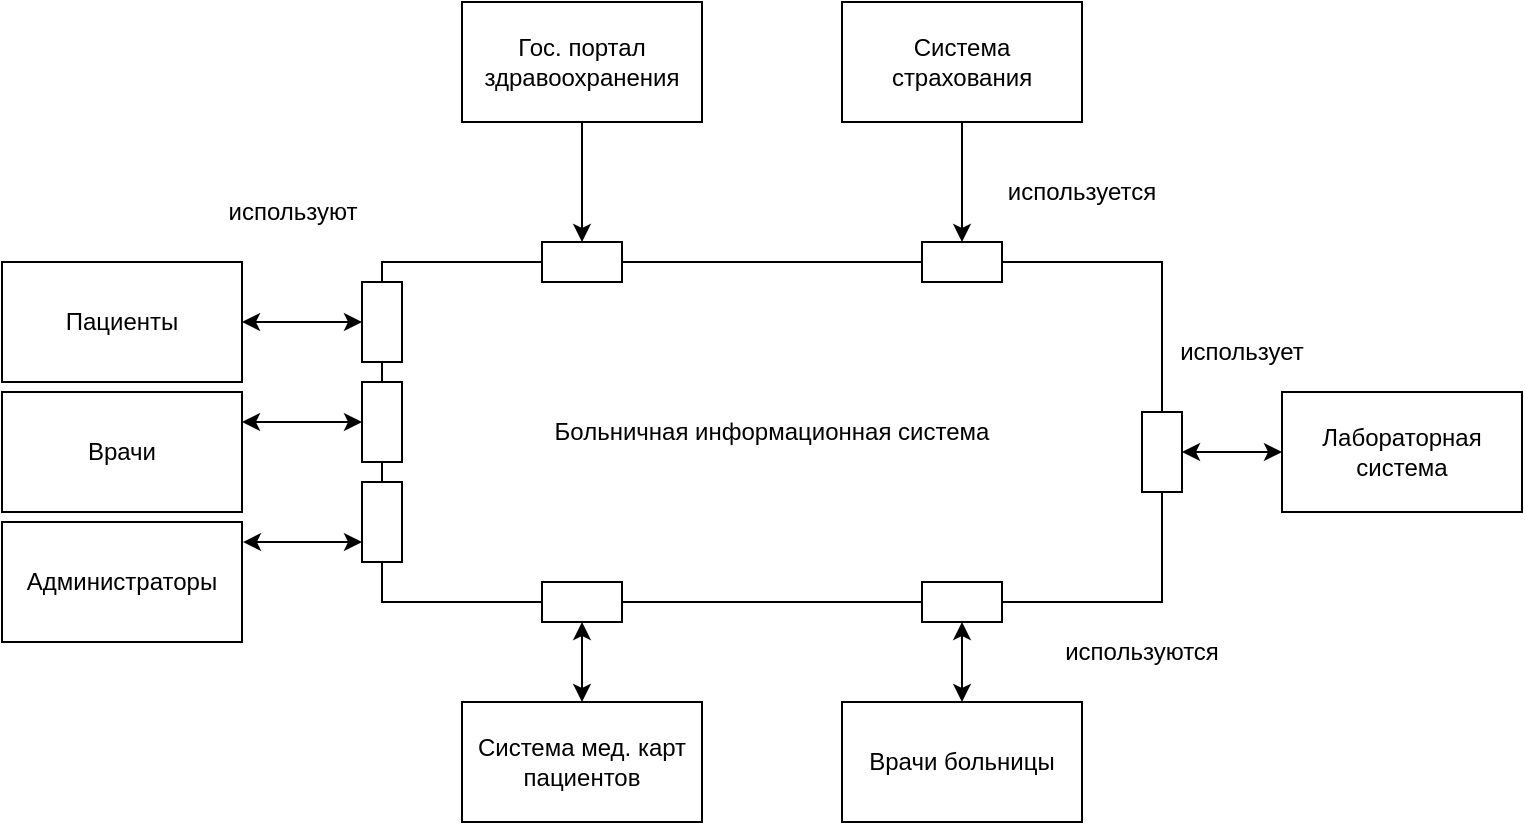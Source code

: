 <mxfile version="25.0.3">
  <diagram name="Страница — 1" id="-x261Chhzh3wCLE4SB4g">
    <mxGraphModel dx="988" dy="503" grid="1" gridSize="10" guides="1" tooltips="1" connect="1" arrows="1" fold="1" page="1" pageScale="1" pageWidth="827" pageHeight="1169" math="0" shadow="0">
      <root>
        <mxCell id="0" />
        <mxCell id="1" parent="0" />
        <mxCell id="SIyFp3DU9vVyMxdhrptE-1" value="Больничная информационная система" style="rounded=0;whiteSpace=wrap;html=1;" vertex="1" parent="1">
          <mxGeometry x="240" y="220" width="390" height="170" as="geometry" />
        </mxCell>
        <mxCell id="SIyFp3DU9vVyMxdhrptE-2" value="Гос. портал&lt;div&gt;здравоохранения&lt;/div&gt;" style="rounded=0;whiteSpace=wrap;html=1;" vertex="1" parent="1">
          <mxGeometry x="280" y="90" width="120" height="60" as="geometry" />
        </mxCell>
        <mxCell id="SIyFp3DU9vVyMxdhrptE-3" value="Система страхования" style="rounded=0;whiteSpace=wrap;html=1;" vertex="1" parent="1">
          <mxGeometry x="470" y="90" width="120" height="60" as="geometry" />
        </mxCell>
        <mxCell id="SIyFp3DU9vVyMxdhrptE-5" value="Лабораторная система" style="rounded=0;whiteSpace=wrap;html=1;" vertex="1" parent="1">
          <mxGeometry x="690" y="285" width="120" height="60" as="geometry" />
        </mxCell>
        <mxCell id="SIyFp3DU9vVyMxdhrptE-6" value="Пациенты" style="rounded=0;whiteSpace=wrap;html=1;" vertex="1" parent="1">
          <mxGeometry x="50" y="220" width="120" height="60" as="geometry" />
        </mxCell>
        <mxCell id="SIyFp3DU9vVyMxdhrptE-7" value="Врачи" style="rounded=0;whiteSpace=wrap;html=1;" vertex="1" parent="1">
          <mxGeometry x="50" y="285" width="120" height="60" as="geometry" />
        </mxCell>
        <mxCell id="SIyFp3DU9vVyMxdhrptE-8" value="Система мед. карт&lt;div&gt;пациентов&lt;/div&gt;" style="rounded=0;whiteSpace=wrap;html=1;" vertex="1" parent="1">
          <mxGeometry x="280" y="440" width="120" height="60" as="geometry" />
        </mxCell>
        <mxCell id="SIyFp3DU9vVyMxdhrptE-9" value="Врачи больницы" style="rounded=0;whiteSpace=wrap;html=1;" vertex="1" parent="1">
          <mxGeometry x="470" y="440" width="120" height="60" as="geometry" />
        </mxCell>
        <mxCell id="SIyFp3DU9vVyMxdhrptE-10" value="Администраторы" style="rounded=0;whiteSpace=wrap;html=1;" vertex="1" parent="1">
          <mxGeometry x="50" y="350" width="120" height="60" as="geometry" />
        </mxCell>
        <mxCell id="SIyFp3DU9vVyMxdhrptE-12" value="" style="endArrow=classic;startArrow=classic;html=1;rounded=0;exitX=1;exitY=0.5;exitDx=0;exitDy=0;entryX=0;entryY=0.5;entryDx=0;entryDy=0;" edge="1" parent="1" source="SIyFp3DU9vVyMxdhrptE-6" target="SIyFp3DU9vVyMxdhrptE-13">
          <mxGeometry width="50" height="50" relative="1" as="geometry">
            <mxPoint x="390" y="340" as="sourcePoint" />
            <mxPoint x="220" y="260" as="targetPoint" />
          </mxGeometry>
        </mxCell>
        <mxCell id="SIyFp3DU9vVyMxdhrptE-13" value="" style="rounded=0;whiteSpace=wrap;html=1;" vertex="1" parent="1">
          <mxGeometry x="230" y="230" width="20" height="40" as="geometry" />
        </mxCell>
        <mxCell id="SIyFp3DU9vVyMxdhrptE-14" value="" style="rounded=0;whiteSpace=wrap;html=1;" vertex="1" parent="1">
          <mxGeometry x="230" y="280" width="20" height="40" as="geometry" />
        </mxCell>
        <mxCell id="SIyFp3DU9vVyMxdhrptE-15" value="" style="rounded=0;whiteSpace=wrap;html=1;" vertex="1" parent="1">
          <mxGeometry x="230" y="330" width="20" height="40" as="geometry" />
        </mxCell>
        <mxCell id="SIyFp3DU9vVyMxdhrptE-16" value="" style="endArrow=classic;startArrow=classic;html=1;rounded=0;exitX=1;exitY=0.25;exitDx=0;exitDy=0;entryX=0;entryY=0.5;entryDx=0;entryDy=0;" edge="1" parent="1" source="SIyFp3DU9vVyMxdhrptE-7" target="SIyFp3DU9vVyMxdhrptE-14">
          <mxGeometry width="50" height="50" relative="1" as="geometry">
            <mxPoint x="270" y="340" as="sourcePoint" />
            <mxPoint x="320" y="290" as="targetPoint" />
          </mxGeometry>
        </mxCell>
        <mxCell id="SIyFp3DU9vVyMxdhrptE-17" value="" style="endArrow=classic;startArrow=classic;html=1;rounded=0;exitX=1.004;exitY=0.167;exitDx=0;exitDy=0;entryX=0;entryY=0.75;entryDx=0;entryDy=0;exitPerimeter=0;" edge="1" parent="1" source="SIyFp3DU9vVyMxdhrptE-10" target="SIyFp3DU9vVyMxdhrptE-15">
          <mxGeometry width="50" height="50" relative="1" as="geometry">
            <mxPoint x="270" y="340" as="sourcePoint" />
            <mxPoint x="320" y="290" as="targetPoint" />
          </mxGeometry>
        </mxCell>
        <mxCell id="SIyFp3DU9vVyMxdhrptE-18" value="" style="rounded=0;whiteSpace=wrap;html=1;" vertex="1" parent="1">
          <mxGeometry x="620" y="295" width="20" height="40" as="geometry" />
        </mxCell>
        <mxCell id="SIyFp3DU9vVyMxdhrptE-19" value="" style="endArrow=classic;startArrow=classic;html=1;rounded=0;exitX=1;exitY=0.5;exitDx=0;exitDy=0;entryX=0;entryY=0.5;entryDx=0;entryDy=0;" edge="1" parent="1" source="SIyFp3DU9vVyMxdhrptE-18" target="SIyFp3DU9vVyMxdhrptE-5">
          <mxGeometry width="50" height="50" relative="1" as="geometry">
            <mxPoint x="450" y="250" as="sourcePoint" />
            <mxPoint x="500" y="200" as="targetPoint" />
          </mxGeometry>
        </mxCell>
        <mxCell id="SIyFp3DU9vVyMxdhrptE-20" value="" style="rounded=0;whiteSpace=wrap;html=1;rotation=90;" vertex="1" parent="1">
          <mxGeometry x="330" y="200" width="20" height="40" as="geometry" />
        </mxCell>
        <mxCell id="SIyFp3DU9vVyMxdhrptE-21" value="" style="rounded=0;whiteSpace=wrap;html=1;rotation=90;" vertex="1" parent="1">
          <mxGeometry x="520" y="200" width="20" height="40" as="geometry" />
        </mxCell>
        <mxCell id="SIyFp3DU9vVyMxdhrptE-24" value="" style="rounded=0;whiteSpace=wrap;html=1;rotation=90;" vertex="1" parent="1">
          <mxGeometry x="330" y="370" width="20" height="40" as="geometry" />
        </mxCell>
        <mxCell id="SIyFp3DU9vVyMxdhrptE-25" value="" style="rounded=0;whiteSpace=wrap;html=1;rotation=90;" vertex="1" parent="1">
          <mxGeometry x="520" y="370" width="20" height="40" as="geometry" />
        </mxCell>
        <mxCell id="SIyFp3DU9vVyMxdhrptE-26" value="" style="endArrow=classic;startArrow=classic;html=1;rounded=0;exitX=0.5;exitY=0;exitDx=0;exitDy=0;entryX=1;entryY=0.5;entryDx=0;entryDy=0;" edge="1" parent="1" source="SIyFp3DU9vVyMxdhrptE-8" target="SIyFp3DU9vVyMxdhrptE-24">
          <mxGeometry width="50" height="50" relative="1" as="geometry">
            <mxPoint x="450" y="390" as="sourcePoint" />
            <mxPoint x="500" y="340" as="targetPoint" />
          </mxGeometry>
        </mxCell>
        <mxCell id="SIyFp3DU9vVyMxdhrptE-27" value="" style="endArrow=classic;startArrow=classic;html=1;rounded=0;exitX=0.5;exitY=0;exitDx=0;exitDy=0;entryX=1;entryY=0.5;entryDx=0;entryDy=0;" edge="1" parent="1" source="SIyFp3DU9vVyMxdhrptE-9" target="SIyFp3DU9vVyMxdhrptE-25">
          <mxGeometry width="50" height="50" relative="1" as="geometry">
            <mxPoint x="450" y="390" as="sourcePoint" />
            <mxPoint x="500" y="340" as="targetPoint" />
          </mxGeometry>
        </mxCell>
        <mxCell id="SIyFp3DU9vVyMxdhrptE-28" value="используют" style="text;html=1;align=center;verticalAlign=middle;resizable=0;points=[];autosize=1;strokeColor=none;fillColor=none;" vertex="1" parent="1">
          <mxGeometry x="150" y="180" width="90" height="30" as="geometry" />
        </mxCell>
        <mxCell id="SIyFp3DU9vVyMxdhrptE-29" value="использует" style="text;html=1;align=center;verticalAlign=middle;whiteSpace=wrap;rounded=0;" vertex="1" parent="1">
          <mxGeometry x="640" y="250" width="60" height="30" as="geometry" />
        </mxCell>
        <mxCell id="SIyFp3DU9vVyMxdhrptE-30" value="используются" style="text;html=1;align=center;verticalAlign=middle;whiteSpace=wrap;rounded=0;" vertex="1" parent="1">
          <mxGeometry x="590" y="400" width="60" height="30" as="geometry" />
        </mxCell>
        <mxCell id="SIyFp3DU9vVyMxdhrptE-31" value="используется" style="text;html=1;align=center;verticalAlign=middle;whiteSpace=wrap;rounded=0;" vertex="1" parent="1">
          <mxGeometry x="560" y="170" width="60" height="30" as="geometry" />
        </mxCell>
        <mxCell id="SIyFp3DU9vVyMxdhrptE-34" value="" style="endArrow=classic;html=1;rounded=0;exitX=0.5;exitY=1;exitDx=0;exitDy=0;entryX=0;entryY=0.5;entryDx=0;entryDy=0;" edge="1" parent="1" source="SIyFp3DU9vVyMxdhrptE-2" target="SIyFp3DU9vVyMxdhrptE-20">
          <mxGeometry width="50" height="50" relative="1" as="geometry">
            <mxPoint x="460" y="340" as="sourcePoint" />
            <mxPoint x="510" y="290" as="targetPoint" />
          </mxGeometry>
        </mxCell>
        <mxCell id="SIyFp3DU9vVyMxdhrptE-35" value="" style="endArrow=classic;html=1;rounded=0;exitX=0.5;exitY=1;exitDx=0;exitDy=0;entryX=0;entryY=0.5;entryDx=0;entryDy=0;" edge="1" parent="1" source="SIyFp3DU9vVyMxdhrptE-3" target="SIyFp3DU9vVyMxdhrptE-21">
          <mxGeometry width="50" height="50" relative="1" as="geometry">
            <mxPoint x="460" y="340" as="sourcePoint" />
            <mxPoint x="510" y="290" as="targetPoint" />
          </mxGeometry>
        </mxCell>
      </root>
    </mxGraphModel>
  </diagram>
</mxfile>
